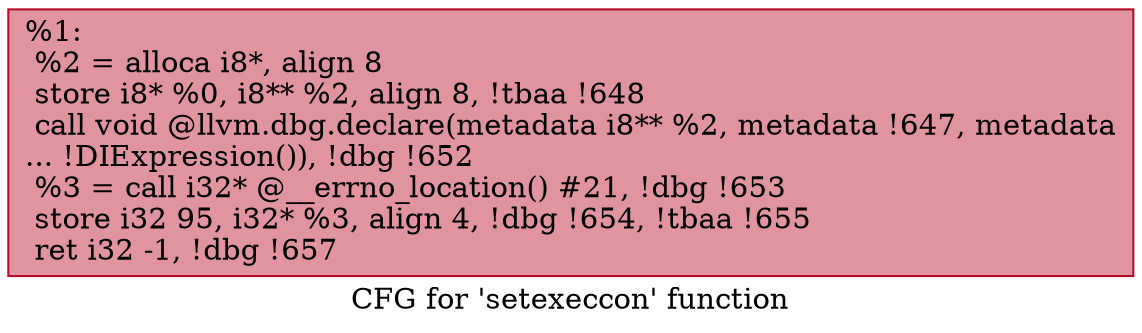 digraph "CFG for 'setexeccon' function" {
	label="CFG for 'setexeccon' function";

	Node0x1977050 [shape=record,color="#b70d28ff", style=filled, fillcolor="#b70d2870",label="{%1:\l  %2 = alloca i8*, align 8\l  store i8* %0, i8** %2, align 8, !tbaa !648\l  call void @llvm.dbg.declare(metadata i8** %2, metadata !647, metadata\l... !DIExpression()), !dbg !652\l  %3 = call i32* @__errno_location() #21, !dbg !653\l  store i32 95, i32* %3, align 4, !dbg !654, !tbaa !655\l  ret i32 -1, !dbg !657\l}"];
}
